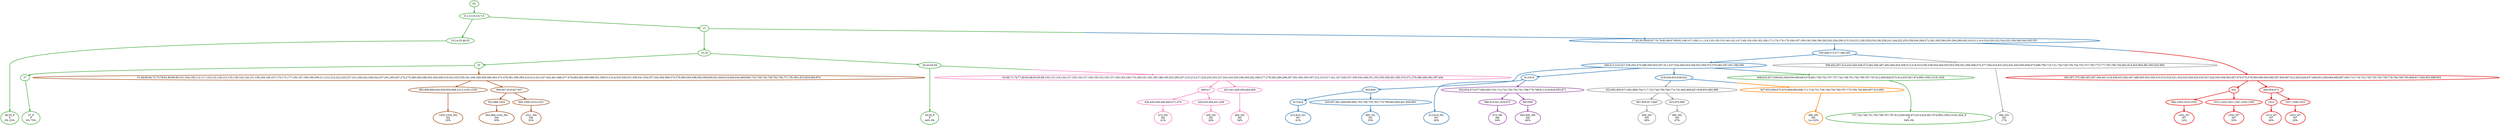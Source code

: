 digraph T {
	{
		rank=same
		61 [penwidth=3,colorscheme=set19,color=3,label="46;55_P\nP\n0% 25%"]
		56 [penwidth=3,colorscheme=set19,color=3,label="37_P\nP\n0% 75%"]
		54 [penwidth=3,colorscheme=set19,color=3,label="54;59_P\nP\n44% 0%"]
		51 [penwidth=3,colorscheme=set19,color=3,label="737;742;748;751;762;780;787;797;812;830;840;873;914;933;947;974;995;1005;1018;1026_P\nP\n56% 0%"]
		48 [penwidth=3,colorscheme=set19,color=2,label="615;624_M1\nM1\n41%"]
		46 [penwidth=3,colorscheme=set19,color=2,label="865_M1\nM1\n33%"]
		44 [penwidth=3,colorscheme=set19,color=2,label="613;619_M1\nM1\n26%"]
		41 [penwidth=3,colorscheme=set19,color=8,label="474_M2\nM2\n41%"]
		39 [penwidth=3,colorscheme=set19,color=8,label="458_M2\nM2\n26%"]
		37 [penwidth=3,colorscheme=set19,color=8,label="469_M2\nM2\n34%"]
		36 [penwidth=3,colorscheme=set19,color=9,label="960_M3\nM3\n17%"]
		33 [penwidth=3,colorscheme=set19,color=9,label="949_M3\nM3\n36%"]
		31 [penwidth=3,colorscheme=set19,color=9,label="985_M3\nM3\n47%"]
		29 [penwidth=3,colorscheme=set19,color=7,label="1035;1039_M4\nM4\n19%"]
		26 [penwidth=3,colorscheme=set19,color=7,label="952;966;1034_M4\nM4\n30%"]
		24 [penwidth=3,colorscheme=set19,color=7,label="1021_M4\nM4\n52%"]
		23 [penwidth=3,colorscheme=set19,color=5,label="860_M5\nM5\n1e+02%"]
		21 [penwidth=3,colorscheme=set19,color=4,label="970_M6\nM6\n34%"]
		19 [penwidth=3,colorscheme=set19,color=4,label="893;909_M6\nM6\n66%"]
		16 [penwidth=3,colorscheme=set19,color=1,label="1052_M7\nM7\n14%"]
		14 [penwidth=3,colorscheme=set19,color=1,label="1050_M7\nM7\n20%"]
		11 [penwidth=3,colorscheme=set19,color=1,label="1014_M7\nM7\n40%"]
		9 [penwidth=3,colorscheme=set19,color=1,label="1053_M7\nM7\n26%"]
	}
	64 [penwidth=3,colorscheme=set19,color=3,label="GL"]
	63 [penwidth=3,colorscheme=set19,color=3,label="0;1;2;3;4;5;6;7;8"]
	62 [penwidth=3,colorscheme=set19,color=3,label="10;14;32;46;55"]
	60 [penwidth=3,colorscheme=set19,color=3,label="13"]
	59 [penwidth=3,colorscheme=set19,color=3,label="15;18"]
	58 [penwidth=3,colorscheme=set19,color=3,label="25"]
	57 [penwidth=3,colorscheme=set19,color=3,label="37"]
	55 [penwidth=3,colorscheme=set19,color=3,label="30;43;54;59"]
	53 [penwidth=3,colorscheme=set19,color=2,label="359;368;373;377;388;395"]
	52 [penwidth=3,colorscheme=set19,color=2,label="406;413;419;427;439;455;475;486;500;503;507;511;527;534;540;543;548;552;560;573;576;582;587;591;598;599"]
	50 [penwidth=3,colorscheme=set19,color=2,label="603;609"]
	49 [penwidth=3,colorscheme=set19,color=2,label="615;624"]
	47 [penwidth=3,colorscheme=set19,color=2,label="635;657;661;668;683;692;703;708;725;763;770;799;803;804;841;856;865"]
	45 [penwidth=3,colorscheme=set19,color=2,label="613;619"]
	43 [penwidth=3,colorscheme=set19,color=8,label="409;417"]
	42 [penwidth=3,colorscheme=set19,color=8,label="426;430;436;446;460;471;474"]
	40 [penwidth=3,colorscheme=set19,color=8,label="429;435;444;451;458"]
	38 [penwidth=3,colorscheme=set19,color=8,label="422;441;449;456;464;469"]
	35 [penwidth=3,colorscheme=set19,color=2,label="618;626;633;638;642"]
	34 [penwidth=3,colorscheme=set19,color=9,label="897;905;917;949"]
	32 [penwidth=3,colorscheme=set19,color=9,label="915;975;985"]
	30 [penwidth=3,colorscheme=set19,color=7,label="883;899;908;920;928;954;968;1013;1035;1039"]
	28 [penwidth=3,colorscheme=set19,color=7,label="890;907;919;927;937"]
	27 [penwidth=3,colorscheme=set19,color=7,label="952;966;1034"]
	25 [penwidth=3,colorscheme=set19,color=7,label="965;1000;1010;1021"]
	22 [penwidth=3,colorscheme=set19,color=4,label="886;910;921;929;970"]
	20 [penwidth=3,colorscheme=set19,color=4,label="893;909"]
	18 [penwidth=3,colorscheme=set19,color=1,label="932"]
	17 [penwidth=3,colorscheme=set19,color=1,label="994;1003;1016;1052"]
	15 [penwidth=3,colorscheme=set19,color=1,label="1015;1024;1031;1041;1045;1050"]
	13 [penwidth=3,colorscheme=set19,color=1,label="945;959;973"]
	12 [penwidth=3,colorscheme=set19,color=1,label="1014"]
	10 [penwidth=3,colorscheme=set19,color=1,label="1037;1048;1053"]
	8 [penwidth=3,colorscheme=set19,color=3,label="608;623;627;639;643;649;656;660;663;678;691;700;702;707;737;742;748;751;762;780;787;797;812;830;840;873;914;933;947;974;995;1005;1018;1026"]
	7 [penwidth=3,colorscheme=set19,color=1,label="362;367;375;380;383;387;394;401;418;438;453;462;467;488;493;502;505;510;515;516;521;524;525;529;532;535;537;542;545;558;563;567;570;575;578;585;589;593;595;597;605;607;612;625;629;637;646;651;659;664;680;687;693;710;716;722;730;735;745;758;778;784;790;795;808;817;826;852;888;924"]
	6 [penwidth=3,colorscheme=set19,color=9,label="652;662;665;671;681;688;704;717;723;740;759;766;774;791;805;809;827;839;853;882;889"]
	5 [penwidth=3,colorscheme=set19,color=9,label="399;402;407;414;420;440;448;473;482;484;487;492;494;504;508;512;518;523;536;538;544;549;550;553;556;561;566;568;574;577;583;616;631;632;641;645;650;658;675;686;709;715;721;726;729;739;744;753;757;765;773;777;783;789;794;802;816;825;864;881;903;925;960"]
	4 [penwidth=3,colorscheme=set19,color=4,label="634;654;673;677;682;695;705;712;732;750;755;761;768;779;798;811;818;829;855;871"]
	3 [penwidth=3,colorscheme=set19,color=5,label="647;653;666;672;676;689;694;698;711;718;731;746;749;754;760;767;775;785;792;800;807;814;860"]
	2 [penwidth=3,colorscheme=set19,color=7,label="31;44;60;64;72;75;78;81;89;96;99;101;104;109;112;117;120;122;128;131;135;138;143;144;151;158;164;166;167;170;172;177;192;197;198;199;209;211;212;214;222;225;227;231;240;242;248;254;257;261;265;267;270;275;280;284;288;292;304;309;319;323;333;335;341;346;349;356;360;363;374;378;381;390;393;410;412;431;437;452;461;466;477;479;483;490;495;498;501;509;513;514;520;528;531;539;541;554;557;562;564;569;572;579;580;584;588;590;594;600;601;604;610;640;644;669;684;720;728;734;738;752;756;771;781;801;815;824;844;874"]
	1 [penwidth=3,colorscheme=set19,color=8,label="63;66;71;74;77;80;83;88;93;95;98;103;115;119;124;127;130;134;137;146;150;152;155;157;160;163;169;175;180;181;183;185;188;195;203;205;207;210;213;217;224;230;233;237;243;245;250;256;260;262;266;277;279;282;286;289;297;301;303;305;307;312;315;317;321;327;330;337;339;343;348;351;352;355;358;361;365;370;371;379;386;389;392;397;404"]
	0 [penwidth=3,colorscheme=set19,color=2,label="17;42;50;58;65;67;70;79;82;84;87;90;92;106;107;108;111;114;125;129;133;140;142;147;149;154;156;162;168;171;174;176;179;184;187;190;193;194;196;200;202;204;206;215;219;221;226;229;234;236;239;241;244;252;255;258;264;268;272;281;285;290;293;294;299;302;310;311;314;316;320;322;324;332;338;340;344;345;353"]
	64 -> 63 [penwidth=3,colorscheme=set19,color=3]
	63 -> 60 [penwidth=3,colorscheme=set19,color=3]
	63 -> 62 [penwidth=3,colorscheme=set19,color=3]
	62 -> 61 [penwidth=3,colorscheme=set19,color=3]
	60 -> 59 [penwidth=3,colorscheme=set19,color=3]
	60 -> 0 [penwidth=3,colorscheme=set19,color="3;0.5:2"]
	59 -> 58 [penwidth=3,colorscheme=set19,color=3]
	59 -> 55 [penwidth=3,colorscheme=set19,color=3]
	58 -> 57 [penwidth=3,colorscheme=set19,color=3]
	58 -> 2 [penwidth=3,colorscheme=set19,color="3;0.5:7"]
	57 -> 56 [penwidth=3,colorscheme=set19,color=3]
	55 -> 54 [penwidth=3,colorscheme=set19,color=3]
	55 -> 1 [penwidth=3,colorscheme=set19,color="3;0.5:8"]
	53 -> 52 [penwidth=3,colorscheme=set19,color=2]
	53 -> 5 [penwidth=3,colorscheme=set19,color="2;0.5:9"]
	52 -> 45 [penwidth=3,colorscheme=set19,color=2]
	52 -> 35 [penwidth=3,colorscheme=set19,color=2]
	52 -> 50 [penwidth=3,colorscheme=set19,color=2]
	52 -> 8 [penwidth=3,colorscheme=set19,color="2;0.5:3"]
	50 -> 49 [penwidth=3,colorscheme=set19,color=2]
	50 -> 47 [penwidth=3,colorscheme=set19,color=2]
	49 -> 48 [penwidth=3,colorscheme=set19,color=2]
	47 -> 46 [penwidth=3,colorscheme=set19,color=2]
	45 -> 44 [penwidth=3,colorscheme=set19,color=2]
	45 -> 4 [penwidth=3,colorscheme=set19,color="2;0.5:4"]
	43 -> 40 [penwidth=3,colorscheme=set19,color=8]
	43 -> 42 [penwidth=3,colorscheme=set19,color=8]
	42 -> 41 [penwidth=3,colorscheme=set19,color=8]
	40 -> 39 [penwidth=3,colorscheme=set19,color=8]
	38 -> 37 [penwidth=3,colorscheme=set19,color=8]
	35 -> 3 [penwidth=3,colorscheme=set19,color="2;0.5:5"]
	35 -> 6 [penwidth=3,colorscheme=set19,color="2;0.5:9"]
	34 -> 33 [penwidth=3,colorscheme=set19,color=9]
	32 -> 31 [penwidth=3,colorscheme=set19,color=9]
	30 -> 29 [penwidth=3,colorscheme=set19,color=7]
	28 -> 27 [penwidth=3,colorscheme=set19,color=7]
	28 -> 25 [penwidth=3,colorscheme=set19,color=7]
	27 -> 26 [penwidth=3,colorscheme=set19,color=7]
	25 -> 24 [penwidth=3,colorscheme=set19,color=7]
	22 -> 21 [penwidth=3,colorscheme=set19,color=4]
	20 -> 19 [penwidth=3,colorscheme=set19,color=4]
	18 -> 15 [penwidth=3,colorscheme=set19,color=1]
	18 -> 17 [penwidth=3,colorscheme=set19,color=1]
	17 -> 16 [penwidth=3,colorscheme=set19,color=1]
	15 -> 14 [penwidth=3,colorscheme=set19,color=1]
	13 -> 12 [penwidth=3,colorscheme=set19,color=1]
	13 -> 10 [penwidth=3,colorscheme=set19,color=1]
	12 -> 11 [penwidth=3,colorscheme=set19,color=1]
	10 -> 9 [penwidth=3,colorscheme=set19,color=1]
	8 -> 51 [penwidth=3,colorscheme=set19,color=3]
	7 -> 18 [penwidth=3,colorscheme=set19,color=1]
	7 -> 13 [penwidth=3,colorscheme=set19,color=1]
	6 -> 34 [penwidth=3,colorscheme=set19,color=9]
	6 -> 32 [penwidth=3,colorscheme=set19,color=9]
	5 -> 36 [penwidth=3,colorscheme=set19,color=9]
	4 -> 22 [penwidth=3,colorscheme=set19,color=4]
	4 -> 20 [penwidth=3,colorscheme=set19,color=4]
	3 -> 23 [penwidth=3,colorscheme=set19,color=5]
	2 -> 30 [penwidth=3,colorscheme=set19,color=7]
	2 -> 28 [penwidth=3,colorscheme=set19,color=7]
	1 -> 43 [penwidth=3,colorscheme=set19,color=8]
	1 -> 38 [penwidth=3,colorscheme=set19,color=8]
	0 -> 53 [penwidth=3,colorscheme=set19,color=2]
	0 -> 7 [penwidth=3,colorscheme=set19,color="2;0.5:1"]
}
